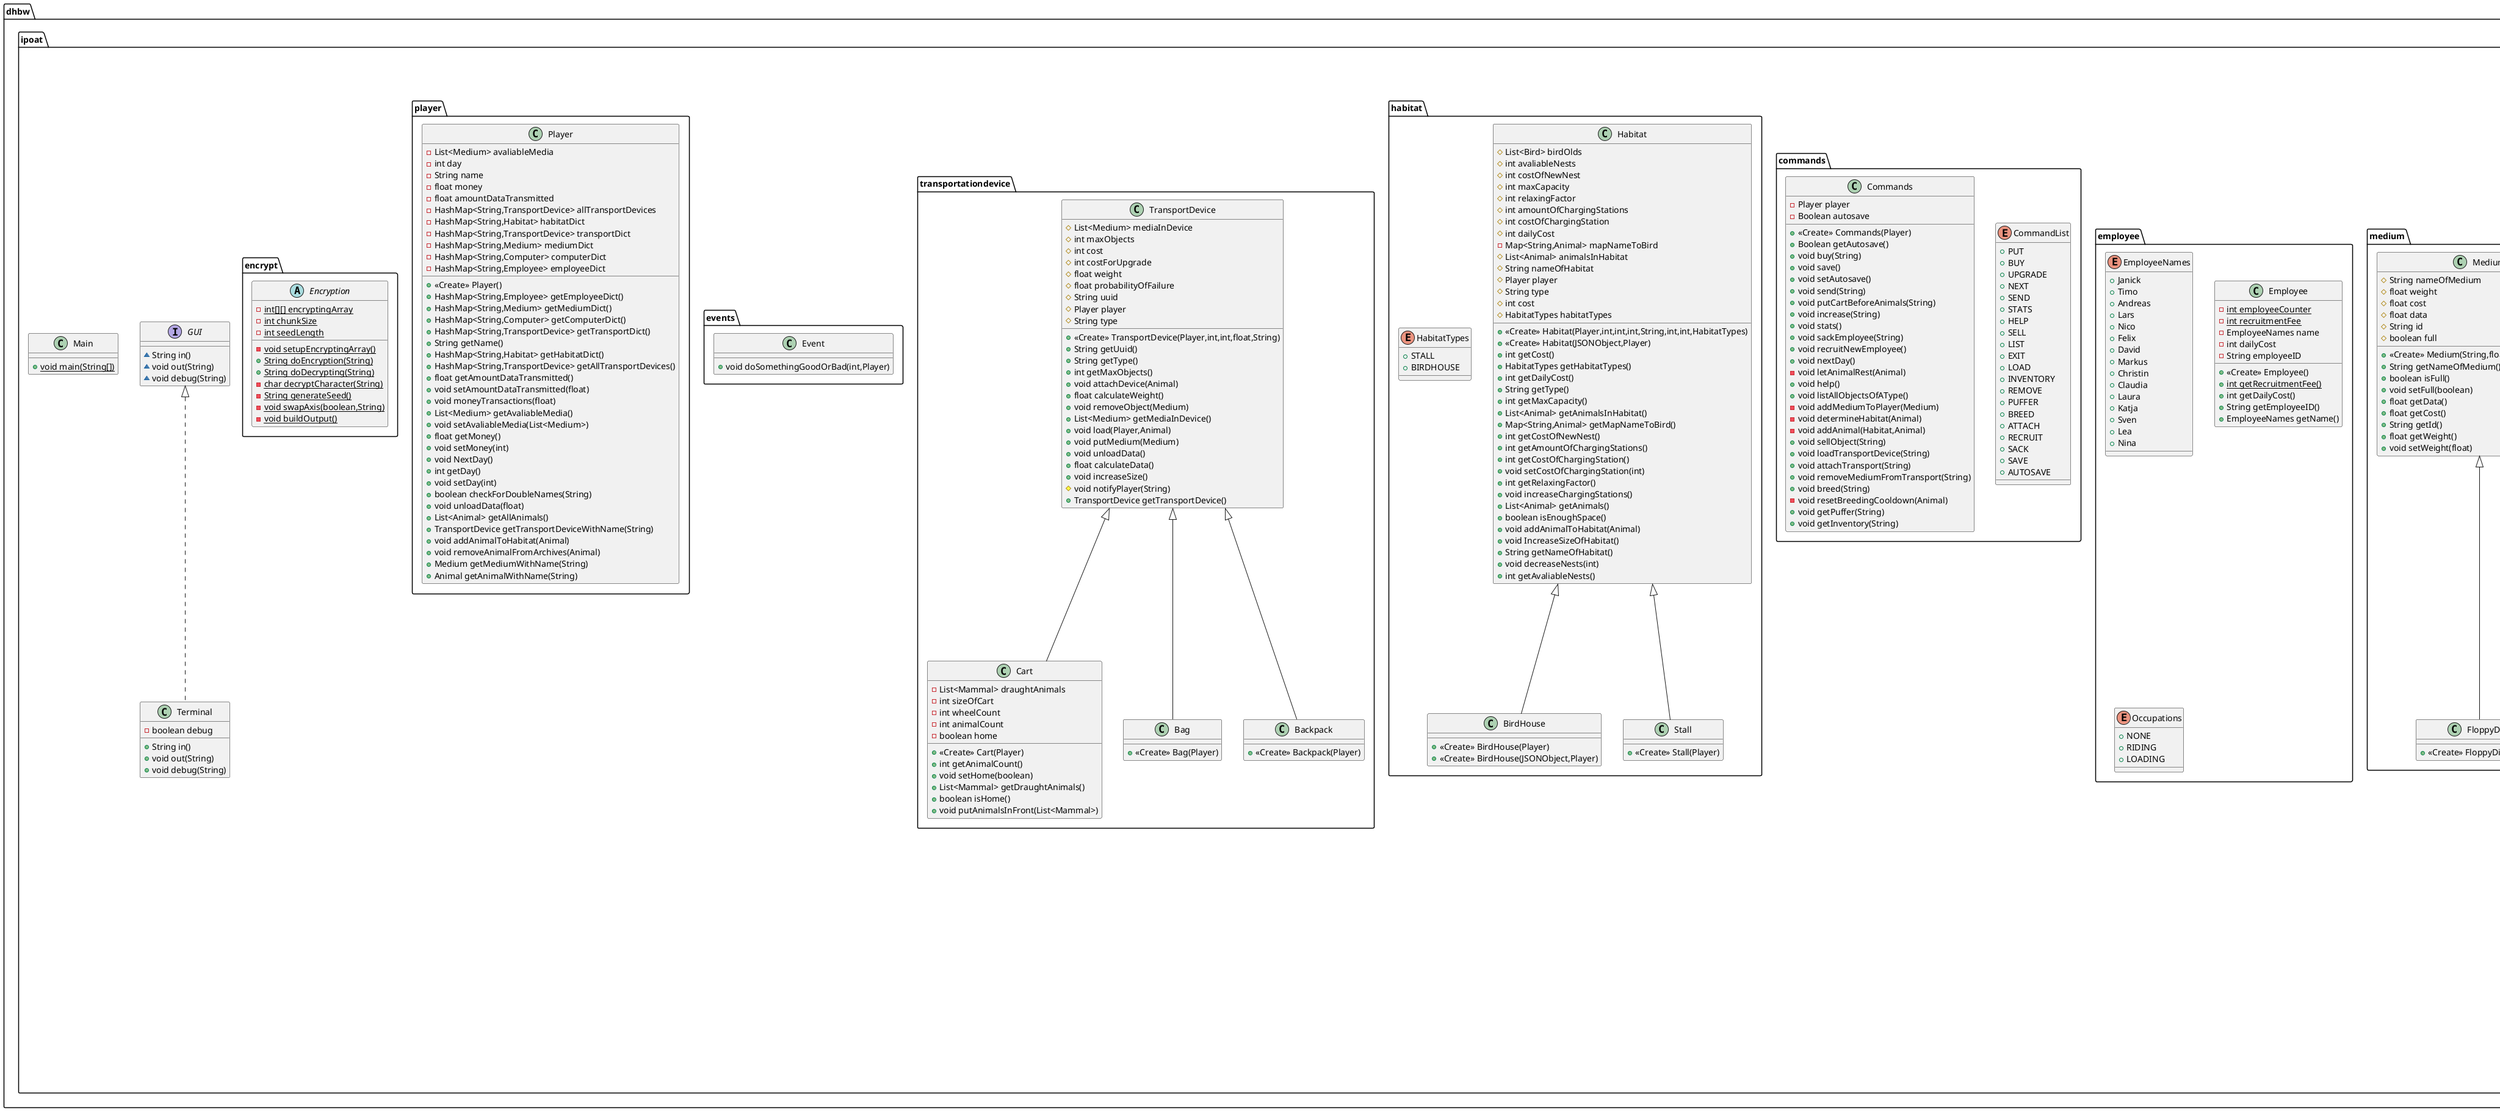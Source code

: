 @startuml
class dhbw.ipoat.savesystem.LoadSaveGame {
- {static} String jsonString()
+ {static} Player load()
- {static} Animal getAnimalFromType(String,Player,JSONObject)
- {static} Habitat getHabitatFromType(String,Player,JSONObject)
}
class dhbw.ipoat.animals.GrownAnimals {
# int cost
# boolean home
# boolean delivering
# int breedingCooldown
# TransportDevice transport
+ <<Create>> GrownAnimals(Player,int,int,int,String,float,float,HabitatTypes)
+ <<Create>> GrownAnimals(BabyAnimals)
+ <<Create>> GrownAnimals(JSONObject,Player)
+ TransportDevice getTransport()
}
class dhbw.ipoat.computer.Computer {
- float writingSpeed
- float generationSpeed
- List<Medium> mediaInPC
- String nameOfPc
- float puffer
- float maxPuffer
- float cost
- float dataTransmitted
~ Instant pcStartTime
+ <<Create>> Computer(Player)
+ void GenerateData()
+ Instant getPcStartTime()
+ float getPuffer()
+ void transferData(Medium)
+ String getNameOfPc()
}
class dhbw.ipoat.animals.birds.Pigeon {
+ <<Create>> Pigeon(Player)
+ <<Create>> Pigeon(JSONObject,Player)
}
class dhbw.ipoat.medium.Medium {
# String nameOfMedium
# float weight
# float cost
# float data
# String id
# boolean full
+ <<Create>> Medium(String,float,float,float,Player)
+ String getNameOfMedium()
+ boolean isFull()
+ void setFull(boolean)
+ float getData()
+ float getCost()
+ String getId()
+ float getWeight()
+ void setWeight(float)
}
enum dhbw.ipoat.employee.EmployeeNames {
+  Janick
+  Timo
+  Andreas
+  Lars
+  Nico
+  Felix
+  David
+  Markus
+  Christin
+  Claudia
+  Laura
+  Katja
+  Sven
+  Lea
+  Nina
}
interface dhbw.ipoat.GUI {
~ String in()
~ void out(String)
~ void debug(String)
}
class dhbw.ipoat.animals.mammals.Ox {
+ <<Create>> Ox(Player)
}
class dhbw.ipoat.savesystem.Savegame {
- {static} List<Player> allPlayers
+ {static} boolean bypassEncryption
+ {static} void save(Player)
- {static} JSONObject savePlayer(Player)
+ {static} void writeToFile(JSONObject)
}
class dhbw.ipoat.animals.BabyAnimals {
+ <<Create>> BabyAnimals(Animal)
+ void growUp()
}
enum dhbw.ipoat.commands.CommandList {
+  PUT
+  BUY
+  UPGRADE
+  NEXT
+  SEND
+  STATS
+  HELP
+  SELL
+  LIST
+  EXIT
+  LOAD
+  INVENTORY
+  REMOVE
+  PUFFER
+  BREED
+  ATTACH
+  RECRUIT
+  SACK
+  SAVE
+  AUTOSAVE
}
class dhbw.ipoat.habitat.BirdHouse {
+ <<Create>> BirdHouse(Player)
+ <<Create>> BirdHouse(JSONObject,Player)
}
class dhbw.ipoat.transportationdevice.Cart {
- List<Mammal> draughtAnimals
- int sizeOfCart
- int wheelCount
- int animalCount
- boolean home
+ <<Create>> Cart(Player)
+ int getAnimalCount()
+ void setHome(boolean)
+ List<Mammal> getDraughtAnimals()
+ boolean isHome()
+ void putAnimalsInFront(List<Mammal>)
}
class dhbw.ipoat.animals.mammals.Horse {
+ <<Create>> Horse(Player)
}
class dhbw.ipoat.transportationdevice.Bag {
+ <<Create>> Bag(Player)
}
class dhbw.ipoat.events.Event {
+ void doSomethingGoodOrBad(int,Player)
}
enum dhbw.ipoat.animals.birds.BirdList {
+  PIGEON
}
class dhbw.ipoat.habitat.Habitat {
# List<Bird> birdOlds
# int avaliableNests
# int costOfNewNest
# int maxCapacity
# int relaxingFactor
# int amountOfChargingStations
# int costOfChargingStation
# int dailyCost
- Map<String,Animal> mapNameToBird
# List<Animal> animalsInHabitat
# String nameOfHabitat
# Player player
# String type
# int cost
# HabitatTypes habitatTypes
+ <<Create>> Habitat(Player,int,int,int,String,int,int,HabitatTypes)
+ <<Create>> Habitat(JSONObject,Player)
+ int getCost()
+ HabitatTypes getHabitatTypes()
+ int getDailyCost()
+ String getType()
+ int getMaxCapacity()
+ List<Animal> getAnimalsInHabitat()
+ Map<String,Animal> getMapNameToBird()
+ int getCostOfNewNest()
+ int getAmountOfChargingStations()
+ int getCostOfChargingStation()
+ void setCostOfChargingStation(int)
+ int getRelaxingFactor()
+ void increaseChargingStations()
+ List<Animal> getAnimals()
+ boolean isEnoughSpace()
+ void addAnimalToHabitat(Animal)
+ void IncreaseSizeOfHabitat()
+ String getNameOfHabitat()
+ void decreaseNests(int)
+ int getAvaliableNests()
}
class dhbw.ipoat.Main {
+ {static} void main(String[])
}
class dhbw.ipoat.employee.Employee {
- {static} int employeeCounter
- {static} int recruitmentFee
- EmployeeNames name
- int dailyCost
- String employeeID
+ <<Create>> Employee()
+ {static} int getRecruitmentFee()
+ int getDailyCost()
+ String getEmployeeID()
+ EmployeeNames getName()
}
class dhbw.ipoat.savesystem.JsonConstants {
+ {static} String SAVEGAMEFILE
+ {static} String PLAYERS
+ {static} String NAME
+ {static} String MON
+ {static} String INV
+ {static} String HAB
+ {static} String MED
+ {static} String TRA
+ {static} String DEFAULTSAVEGAME
}
class dhbw.ipoat.habitat.Stall {
+ <<Create>> Stall(Player)
}
class dhbw.ipoat.commands.Commands {
- Player player
- Boolean autosave
+ <<Create>> Commands(Player)
+ Boolean getAutosave()
+ void buy(String)
+ void save()
+ void setAutosave()
+ void send(String)
+ void putCartBeforeAnimals(String)
+ void increase(String)
+ void stats()
+ void sackEmployee(String)
+ void recruitNewEmployee()
+ void nextDay()
- void letAnimalRest(Animal)
+ void help()
+ void listAllObjectsOfAType()
- void addMediumToPlayer(Medium)
- void determineHabitat(Animal)
- void addAnimal(Habitat,Animal)
+ void sellObject(String)
+ void loadTransportDevice(String)
+ void attachTransport(String)
+ void removeMediumFromTransport(String)
+ void breed(String)
- void resetBreedingCooldown(Animal)
+ void getPuffer(String)
+ void getInventory(String)
}
class dhbw.ipoat.animals.birds.Bird {
- Bag bag
+ <<Create>> Bird(Player,int,int,int,String,float,float,HabitatTypes)
+ <<Create>> Bird(BabyAnimals)
+ <<Create>> Bird(JSONObject,Player)
+ Bag getBag()
+ {static} boolean doesThisAnimalExist(String)
}
class dhbw.ipoat.animals.mammals.Mammal {
- Backpack backpack
# Employee rider
+ <<Create>> Mammal(Player,int,int,int,String,float,float,HabitatTypes)
+ <<Create>> Mammal(BabyAnimals)
+ Backpack getBackpack()
+ {static} boolean doesThisAnimalExist(String)
}
class dhbw.ipoat.player.Player {
- List<Medium> avaliableMedia
- int day
- String name
- float money
- float amountDataTransmitted
- HashMap<String,TransportDevice> allTransportDevices
- HashMap<String,Habitat> habitatDict
- HashMap<String,TransportDevice> transportDict
- HashMap<String,Medium> mediumDict
- HashMap<String,Computer> computerDict
- HashMap<String,Employee> employeeDict
+ <<Create>> Player()
+ HashMap<String,Employee> getEmployeeDict()
+ HashMap<String,Medium> getMediumDict()
+ HashMap<String,Computer> getComputerDict()
+ HashMap<String,TransportDevice> getTransportDict()
+ String getName()
+ HashMap<String,Habitat> getHabitatDict()
+ HashMap<String,TransportDevice> getAllTransportDevices()
+ float getAmountDataTransmitted()
+ void setAmountDataTransmitted(float)
+ void moneyTransactions(float)
+ List<Medium> getAvaliableMedia()
+ void setAvaliableMedia(List<Medium>)
+ float getMoney()
+ void setMoney(int)
+ void NextDay()
+ int getDay()
+ void setDay(int)
+ boolean checkForDoubleNames(String)
+ void unloadData(float)
+ List<Animal> getAllAnimals()
+ TransportDevice getTransportDeviceWithName(String)
+ void addAnimalToHabitat(Animal)
+ void removeAnimalFromArchives(Animal)
+ Medium getMediumWithName(String)
+ Animal getAnimalWithName(String)
}
class dhbw.ipoat.Terminal {
- boolean debug
+ String in()
+ void out(String)
+ void debug(String)
}
class dhbw.ipoat.transportationdevice.TransportDevice {
# List<Medium> mediaInDevice
# int maxObjects
# int cost
# int costForUpgrade
# float weight
# float probabilityOfFailure
# String uuid
# Player player
# String type
+ <<Create>> TransportDevice(Player,int,int,float,String)
+ String getUuid()
+ String getType()
+ int getMaxObjects()
+ void attachDevice(Animal)
+ float calculateWeight()
+ void removeObject(Medium)
+ List<Medium> getMediaInDevice()
+ void load(Player,Animal)
+ void putMedium(Medium)
+ void unloadData()
+ float calculateData()
+ void increaseSize()
# void notifyPlayer(String)
+ TransportDevice getTransportDevice()
}
class dhbw.ipoat.medium.FloppyDisk {
+ <<Create>> FloppyDisk(Player)
}
class dhbw.ipoat.animals.Animal {
# int age
# int maxAge
# int speed
# int energy
# int cost
# String name
# String type
# boolean home
# boolean delivering
# float maxWeight
# Player player
# float deathProbability
# float percentageMoved
# TransportDevice device
# boolean gender
# int breedingCooldown
# HabitatTypes habitatType
+ <<Create>> Animal(Player,int,int,int,String,float,float,HabitatTypes)
+ <<Create>> Animal(JSONObject,Player)
+ <<Create>> Animal(BabyAnimals)
+ boolean isDelivering()
+ HabitatTypes getHabitatType()
+ int getMaxAge()
+ void setBreedingCooldown(int)
+ int getBreedingCooldown()
+ TransportDevice getDevice()
+ int getSpeed()
+ void setDevice(TransportDevice)
+ void agingAnimal()
+ String getName()
+ void killAnimal()
- boolean checkForAttachedTransport()
+ boolean isGender()
+ void moveAnimal()
+ float calculateValueOfAnimal()
+ void setHome(boolean)
+ float getDeathProbability()
+ int getCost()
+ String getTypeOfAnimal()
+ boolean isHome()
+ int getAge()
+ int getEnergy()
+ float getMaxWeight()
+ void setEnergy(int)
}
class dhbw.ipoat.transportationdevice.Backpack {
+ <<Create>> Backpack(Player)
}
enum dhbw.ipoat.employee.Occupations {
+  NONE
+  RIDING
+  LOADING
}
abstract class dhbw.ipoat.encrypt.Encryption {
- {static} int[][] encryptingArray
- {static} int chunkSize
- {static} int seedLength
- {static} void setupEncryptingArray()
+ {static} String doEncryption(String)
+ {static} String doDecrypting(String)
- {static} char decryptCharacter(String)
- {static} String generateSeed()
- {static} void swapAxis(boolean,String)
- {static} void buildOutput()
}
class dhbw.ipoat.animals.mammals.Elephant {
+ <<Create>> Elephant(Player)
}
enum dhbw.ipoat.animals.mammals.MammalList {
+  Ox
+  Horse
+  Elephant
}
enum dhbw.ipoat.habitat.HabitatTypes {
+  STALL
+  BIRDHOUSE
}


dhbw.ipoat.animals.Animal <|-- dhbw.ipoat.animals.GrownAnimals
dhbw.ipoat.animals.birds.Bird <|-- dhbw.ipoat.animals.birds.Pigeon
dhbw.ipoat.animals.mammals.Mammal <|-- dhbw.ipoat.animals.mammals.Ox
dhbw.ipoat.animals.Animal <|-- dhbw.ipoat.animals.BabyAnimals
dhbw.ipoat.habitat.Habitat <|-- dhbw.ipoat.habitat.BirdHouse
dhbw.ipoat.transportationdevice.TransportDevice <|-- dhbw.ipoat.transportationdevice.Cart
dhbw.ipoat.animals.mammals.Mammal <|-- dhbw.ipoat.animals.mammals.Horse
dhbw.ipoat.transportationdevice.TransportDevice <|-- dhbw.ipoat.transportationdevice.Bag
dhbw.ipoat.habitat.Habitat <|-- dhbw.ipoat.habitat.Stall
dhbw.ipoat.animals.GrownAnimals <|-- dhbw.ipoat.animals.birds.Bird
dhbw.ipoat.animals.GrownAnimals <|-- dhbw.ipoat.animals.mammals.Mammal
dhbw.ipoat.GUI <|.. dhbw.ipoat.Terminal
dhbw.ipoat.medium.Medium <|-- dhbw.ipoat.medium.FloppyDisk
dhbw.ipoat.transportationdevice.TransportDevice <|-- dhbw.ipoat.transportationdevice.Backpack
dhbw.ipoat.animals.mammals.Mammal <|-- dhbw.ipoat.animals.mammals.Elephant
@enduml